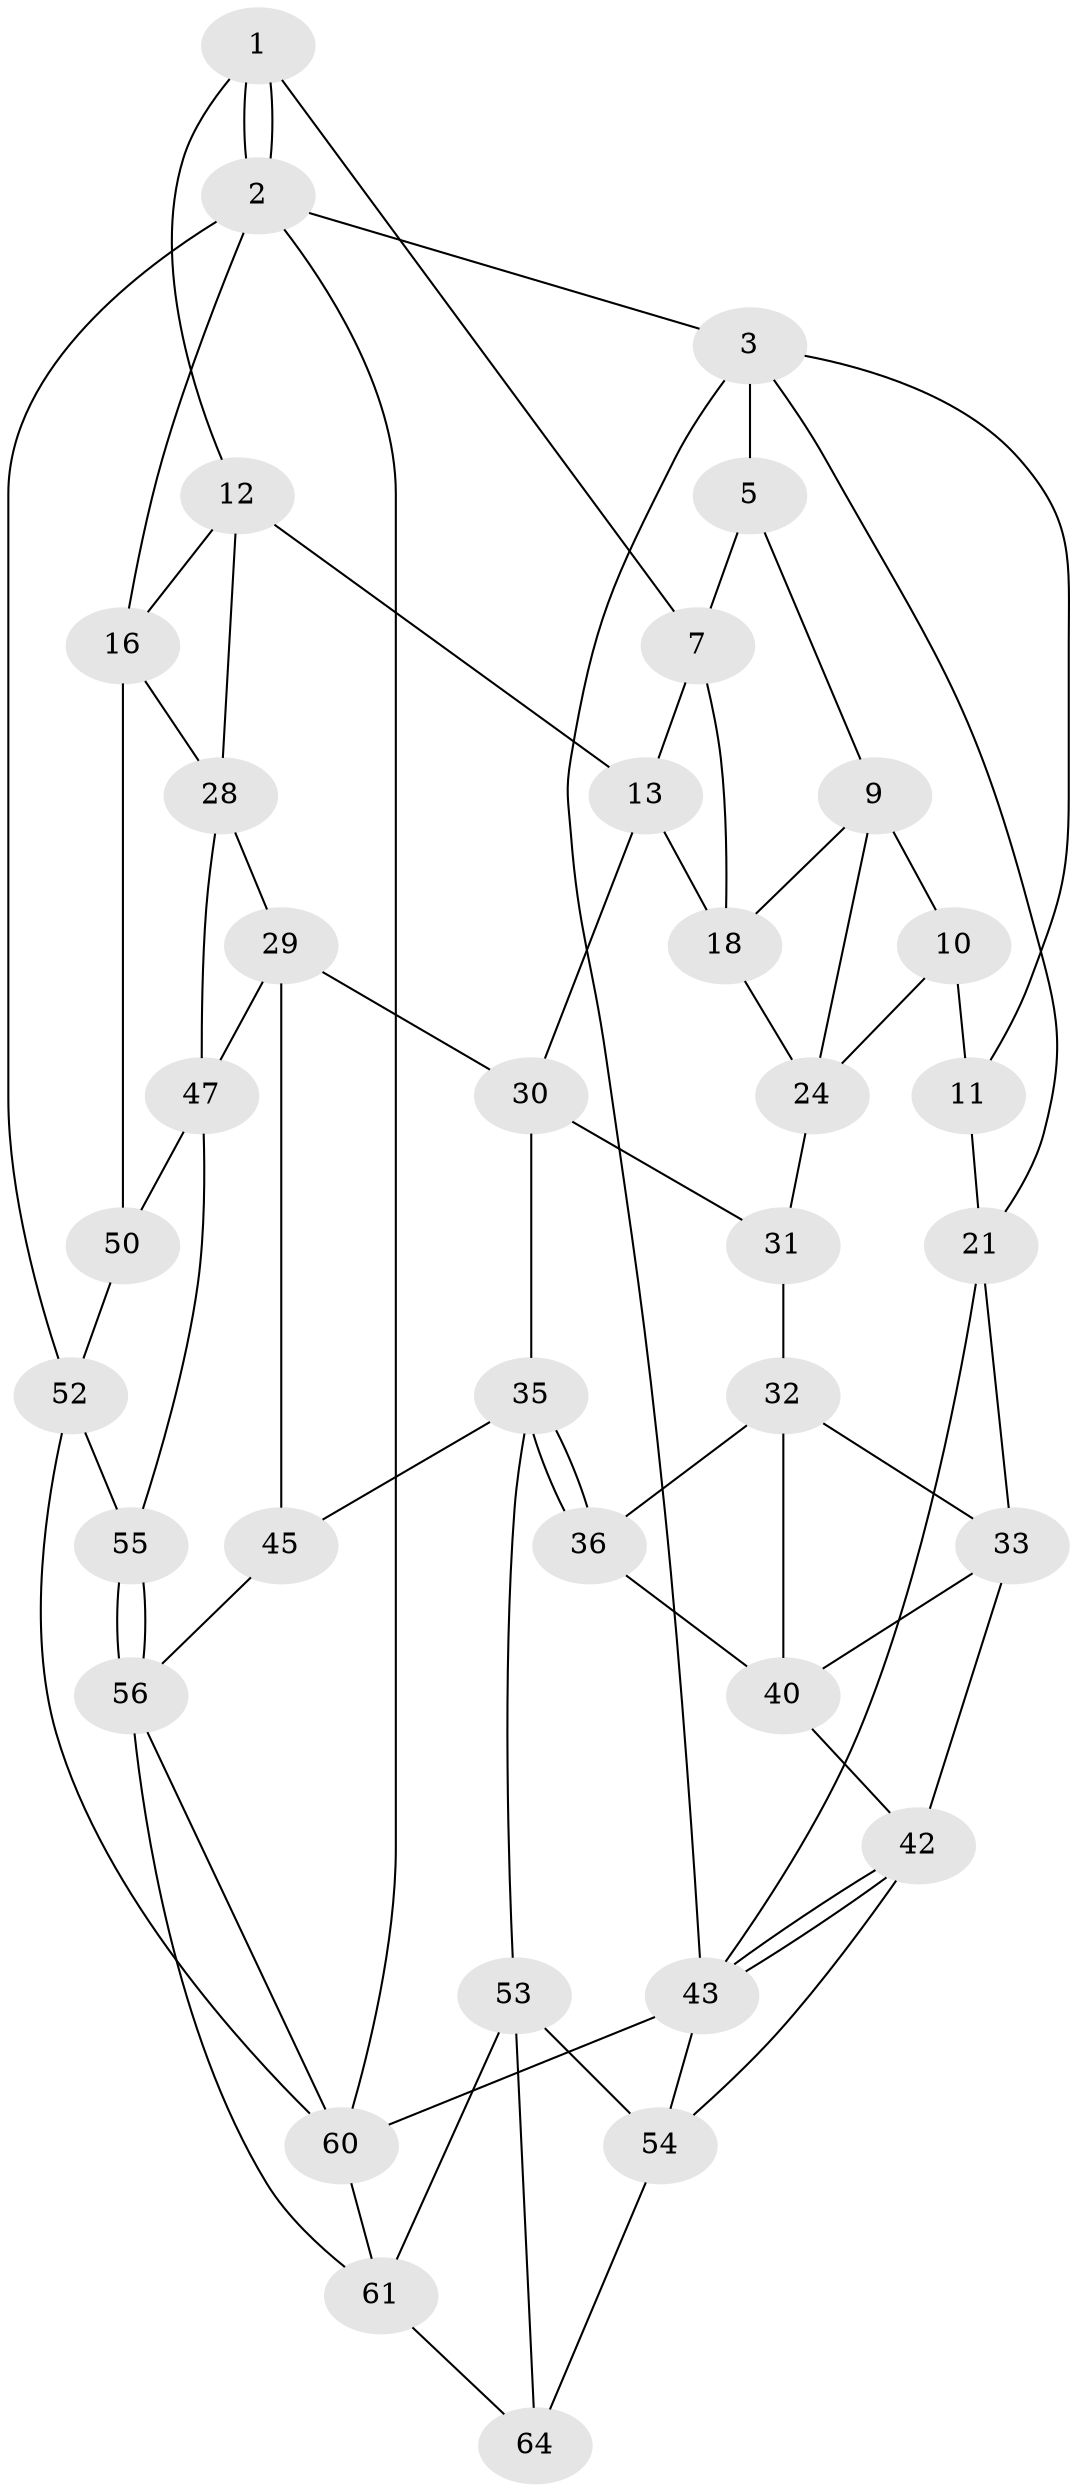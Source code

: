 // original degree distribution, {3: 0.030303030303030304, 6: 0.19696969696969696, 5: 0.5454545454545454, 4: 0.22727272727272727}
// Generated by graph-tools (version 1.1) at 2025/11/02/27/25 16:11:57]
// undirected, 36 vertices, 73 edges
graph export_dot {
graph [start="1"]
  node [color=gray90,style=filled];
  1 [pos="+0.7394637273079717+0",super="+6"];
  2 [pos="+1+0",super="+15"];
  3 [pos="+0+0",super="+4"];
  5 [pos="+0.3101998957395588+0",super="+8"];
  7 [pos="+0.4464401688581087+0.11874436560460112",super="+14"];
  9 [pos="+0.3134596248345731+0.11657101271994388",super="+19"];
  10 [pos="+0.2603546208799272+0.13329932920999674",super="+23"];
  11 [pos="+0.1260328507143357+0.12559881967332737",super="+20"];
  12 [pos="+0.728248813798751+0.2579547639000902",super="+17"];
  13 [pos="+0.5821383729620723+0.317098615511003",super="+25"];
  16 [pos="+0.8588937526785881+0.3470441569802755",super="+38"];
  18 [pos="+0.43457225455274556+0.24651013629131907",super="+26"];
  21 [pos="+0+0.3817943687662665",super="+22"];
  24 [pos="+0.338700108451794+0.3548916276386863",super="+27"];
  28 [pos="+0.6440387802436652+0.5128454371421463",super="+39"];
  29 [pos="+0.5256042565985414+0.4882933897062522",super="+44"];
  30 [pos="+0.5131471812250312+0.4706159169623912",super="+34"];
  31 [pos="+0.2991708198408952+0.44604709362691736"];
  32 [pos="+0.23238331892836697+0.4721197658260458",super="+37"];
  33 [pos="+0.06668361944094672+0.4245970324335114",super="+41"];
  35 [pos="+0.355102274445637+0.6449255480192925",super="+46"];
  36 [pos="+0.3458822365964113+0.644397230750329"];
  40 [pos="+0.20283472378861744+0.5914944492580407",super="+48"];
  42 [pos="+0.05545085891306381+0.7251375271979256",super="+49"];
  43 [pos="+0+0.7327326142059655",super="+58"];
  45 [pos="+0.4510811687480077+0.7270821765272646"];
  47 [pos="+0.5959592504290587+0.6585989118678724",super="+51"];
  50 [pos="+0.7681964134084079+0.646211537882955"];
  52 [pos="+1+0.5674823128418",super="+59"];
  53 [pos="+0.2796140960632454+0.8013239510746176",super="+62"];
  54 [pos="+0.1853881450986563+0.7817677085662614",super="+63"];
  55 [pos="+0.7689138769169103+0.8718003438796297"];
  56 [pos="+0.7473935417183123+0.986619601423718",super="+57"];
  60 [pos="+1+1",super="+65"];
  61 [pos="+0.44569199908794505+0.823452061573338",super="+66"];
  64 [pos="+0.2899627634089458+1"];
  1 -- 2;
  1 -- 2;
  1 -- 12;
  1 -- 7;
  2 -- 3;
  2 -- 60;
  2 -- 16;
  2 -- 52;
  3 -- 21;
  3 -- 43;
  3 -- 11;
  3 -- 5;
  5 -- 9;
  5 -- 7;
  7 -- 18;
  7 -- 13;
  9 -- 10;
  9 -- 24;
  9 -- 18;
  10 -- 11 [weight=2];
  10 -- 24;
  11 -- 21;
  12 -- 13;
  12 -- 16;
  12 -- 28;
  13 -- 18;
  13 -- 30;
  16 -- 50;
  16 -- 28;
  18 -- 24;
  21 -- 33;
  21 -- 43;
  24 -- 31;
  28 -- 29;
  28 -- 47;
  29 -- 30;
  29 -- 45;
  29 -- 47;
  30 -- 35;
  30 -- 31;
  31 -- 32;
  32 -- 33;
  32 -- 40;
  32 -- 36;
  33 -- 40;
  33 -- 42;
  35 -- 36;
  35 -- 36;
  35 -- 53;
  35 -- 45;
  36 -- 40;
  40 -- 42;
  42 -- 43;
  42 -- 43;
  42 -- 54;
  43 -- 60;
  43 -- 54;
  45 -- 56;
  47 -- 50;
  47 -- 55;
  50 -- 52;
  52 -- 60;
  52 -- 55;
  53 -- 54;
  53 -- 64;
  53 -- 61;
  54 -- 64;
  55 -- 56;
  55 -- 56;
  56 -- 61;
  56 -- 60;
  60 -- 61;
  61 -- 64;
}
